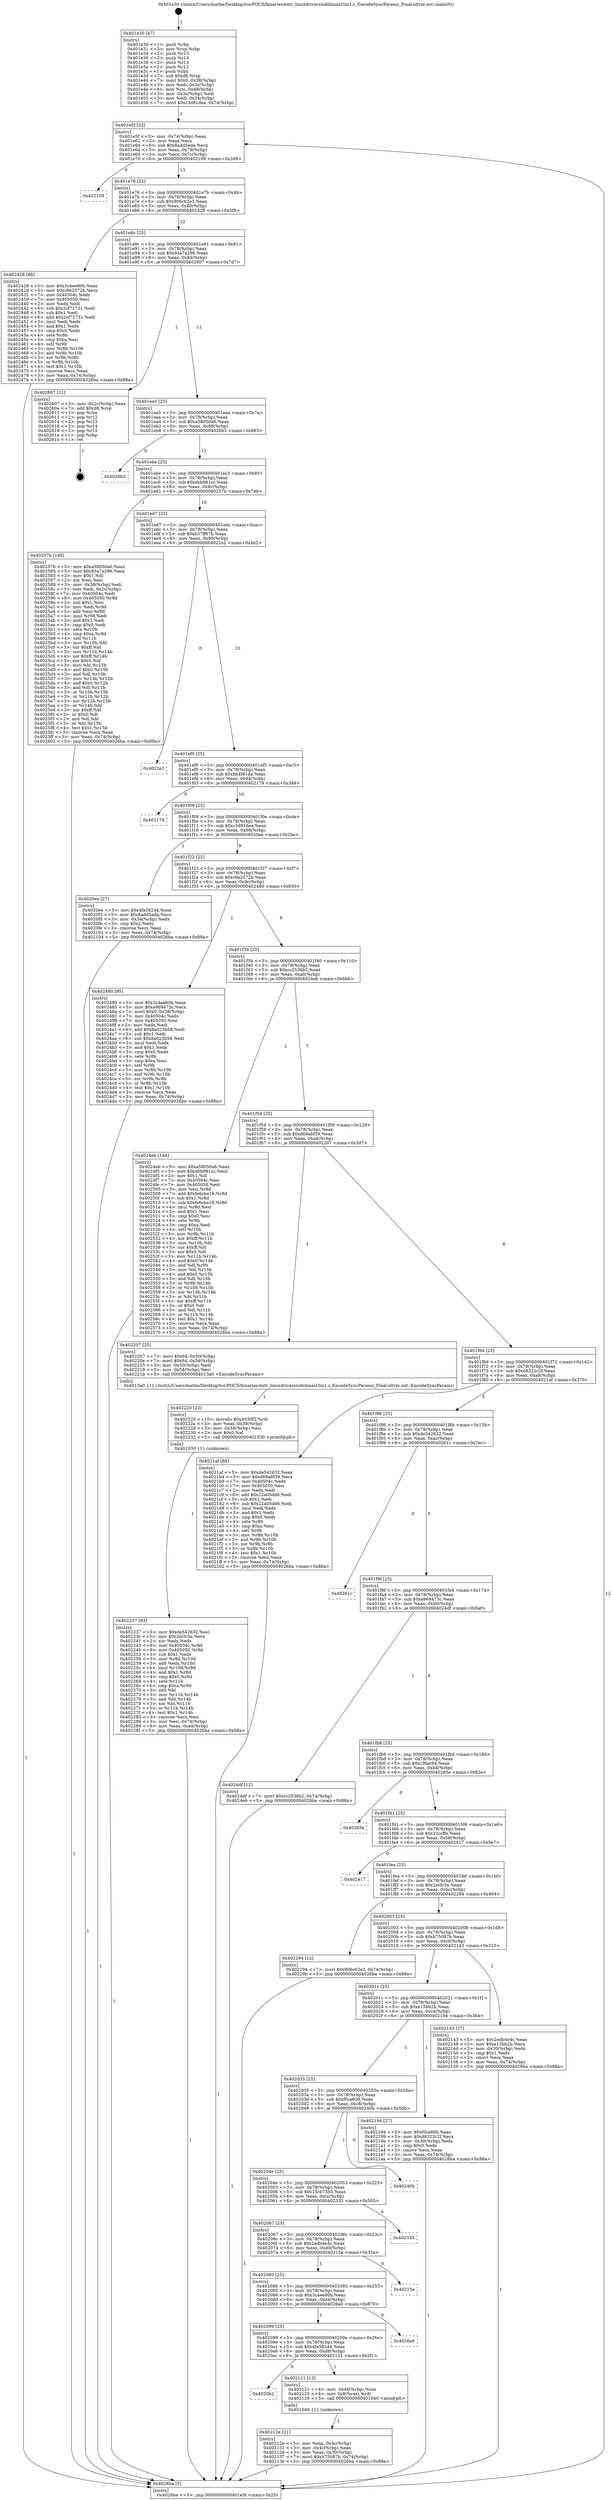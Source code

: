 digraph "0x401e30" {
  label = "0x401e30 (/mnt/c/Users/mathe/Desktop/tcc/POCII/binaries/extr_linuxdriversisdnhisaxl3ni1.c_EncodeSyncParams_Final-ollvm.out::main(0))"
  labelloc = "t"
  node[shape=record]

  Entry [label="",width=0.3,height=0.3,shape=circle,fillcolor=black,style=filled]
  "0x401e5f" [label="{
     0x401e5f [23]\l
     | [instrs]\l
     &nbsp;&nbsp;0x401e5f \<+3\>: mov -0x74(%rbp),%eax\l
     &nbsp;&nbsp;0x401e62 \<+2\>: mov %eax,%ecx\l
     &nbsp;&nbsp;0x401e64 \<+6\>: sub $0x8add5ada,%ecx\l
     &nbsp;&nbsp;0x401e6a \<+3\>: mov %eax,-0x78(%rbp)\l
     &nbsp;&nbsp;0x401e6d \<+3\>: mov %ecx,-0x7c(%rbp)\l
     &nbsp;&nbsp;0x401e70 \<+6\>: je 0000000000402109 \<main+0x2d9\>\l
  }"]
  "0x402109" [label="{
     0x402109\l
  }", style=dashed]
  "0x401e76" [label="{
     0x401e76 [22]\l
     | [instrs]\l
     &nbsp;&nbsp;0x401e76 \<+5\>: jmp 0000000000401e7b \<main+0x4b\>\l
     &nbsp;&nbsp;0x401e7b \<+3\>: mov -0x78(%rbp),%eax\l
     &nbsp;&nbsp;0x401e7e \<+5\>: sub $0x906c62e3,%eax\l
     &nbsp;&nbsp;0x401e83 \<+3\>: mov %eax,-0x80(%rbp)\l
     &nbsp;&nbsp;0x401e86 \<+6\>: je 0000000000402428 \<main+0x5f8\>\l
  }"]
  Exit [label="",width=0.3,height=0.3,shape=circle,fillcolor=black,style=filled,peripheries=2]
  "0x402428" [label="{
     0x402428 [88]\l
     | [instrs]\l
     &nbsp;&nbsp;0x402428 \<+5\>: mov $0x3c4ee80b,%eax\l
     &nbsp;&nbsp;0x40242d \<+5\>: mov $0xc9e2572b,%ecx\l
     &nbsp;&nbsp;0x402432 \<+7\>: mov 0x40504c,%edx\l
     &nbsp;&nbsp;0x402439 \<+7\>: mov 0x405050,%esi\l
     &nbsp;&nbsp;0x402440 \<+2\>: mov %edx,%edi\l
     &nbsp;&nbsp;0x402442 \<+6\>: sub $0x2cf72731,%edi\l
     &nbsp;&nbsp;0x402448 \<+3\>: sub $0x1,%edi\l
     &nbsp;&nbsp;0x40244b \<+6\>: add $0x2cf72731,%edi\l
     &nbsp;&nbsp;0x402451 \<+3\>: imul %edi,%edx\l
     &nbsp;&nbsp;0x402454 \<+3\>: and $0x1,%edx\l
     &nbsp;&nbsp;0x402457 \<+3\>: cmp $0x0,%edx\l
     &nbsp;&nbsp;0x40245a \<+4\>: sete %r8b\l
     &nbsp;&nbsp;0x40245e \<+3\>: cmp $0xa,%esi\l
     &nbsp;&nbsp;0x402461 \<+4\>: setl %r9b\l
     &nbsp;&nbsp;0x402465 \<+3\>: mov %r8b,%r10b\l
     &nbsp;&nbsp;0x402468 \<+3\>: and %r9b,%r10b\l
     &nbsp;&nbsp;0x40246b \<+3\>: xor %r9b,%r8b\l
     &nbsp;&nbsp;0x40246e \<+3\>: or %r8b,%r10b\l
     &nbsp;&nbsp;0x402471 \<+4\>: test $0x1,%r10b\l
     &nbsp;&nbsp;0x402475 \<+3\>: cmovne %ecx,%eax\l
     &nbsp;&nbsp;0x402478 \<+3\>: mov %eax,-0x74(%rbp)\l
     &nbsp;&nbsp;0x40247b \<+5\>: jmp 00000000004026ba \<main+0x88a\>\l
  }"]
  "0x401e8c" [label="{
     0x401e8c [25]\l
     | [instrs]\l
     &nbsp;&nbsp;0x401e8c \<+5\>: jmp 0000000000401e91 \<main+0x61\>\l
     &nbsp;&nbsp;0x401e91 \<+3\>: mov -0x78(%rbp),%eax\l
     &nbsp;&nbsp;0x401e94 \<+5\>: sub $0x93a7a296,%eax\l
     &nbsp;&nbsp;0x401e99 \<+6\>: mov %eax,-0x84(%rbp)\l
     &nbsp;&nbsp;0x401e9f \<+6\>: je 0000000000402607 \<main+0x7d7\>\l
  }"]
  "0x402237" [label="{
     0x402237 [93]\l
     | [instrs]\l
     &nbsp;&nbsp;0x402237 \<+5\>: mov $0xde542632,%esi\l
     &nbsp;&nbsp;0x40223c \<+5\>: mov $0x2ecfc5e,%ecx\l
     &nbsp;&nbsp;0x402241 \<+2\>: xor %edx,%edx\l
     &nbsp;&nbsp;0x402243 \<+8\>: mov 0x40504c,%r8d\l
     &nbsp;&nbsp;0x40224b \<+8\>: mov 0x405050,%r9d\l
     &nbsp;&nbsp;0x402253 \<+3\>: sub $0x1,%edx\l
     &nbsp;&nbsp;0x402256 \<+3\>: mov %r8d,%r10d\l
     &nbsp;&nbsp;0x402259 \<+3\>: add %edx,%r10d\l
     &nbsp;&nbsp;0x40225c \<+4\>: imul %r10d,%r8d\l
     &nbsp;&nbsp;0x402260 \<+4\>: and $0x1,%r8d\l
     &nbsp;&nbsp;0x402264 \<+4\>: cmp $0x0,%r8d\l
     &nbsp;&nbsp;0x402268 \<+4\>: sete %r11b\l
     &nbsp;&nbsp;0x40226c \<+4\>: cmp $0xa,%r9d\l
     &nbsp;&nbsp;0x402270 \<+3\>: setl %bl\l
     &nbsp;&nbsp;0x402273 \<+3\>: mov %r11b,%r14b\l
     &nbsp;&nbsp;0x402276 \<+3\>: and %bl,%r14b\l
     &nbsp;&nbsp;0x402279 \<+3\>: xor %bl,%r11b\l
     &nbsp;&nbsp;0x40227c \<+3\>: or %r11b,%r14b\l
     &nbsp;&nbsp;0x40227f \<+4\>: test $0x1,%r14b\l
     &nbsp;&nbsp;0x402283 \<+3\>: cmovne %ecx,%esi\l
     &nbsp;&nbsp;0x402286 \<+3\>: mov %esi,-0x74(%rbp)\l
     &nbsp;&nbsp;0x402289 \<+6\>: mov %eax,-0xe4(%rbp)\l
     &nbsp;&nbsp;0x40228f \<+5\>: jmp 00000000004026ba \<main+0x88a\>\l
  }"]
  "0x402607" [label="{
     0x402607 [21]\l
     | [instrs]\l
     &nbsp;&nbsp;0x402607 \<+3\>: mov -0x2c(%rbp),%eax\l
     &nbsp;&nbsp;0x40260a \<+7\>: add $0xd8,%rsp\l
     &nbsp;&nbsp;0x402611 \<+1\>: pop %rbx\l
     &nbsp;&nbsp;0x402612 \<+2\>: pop %r12\l
     &nbsp;&nbsp;0x402614 \<+2\>: pop %r13\l
     &nbsp;&nbsp;0x402616 \<+2\>: pop %r14\l
     &nbsp;&nbsp;0x402618 \<+2\>: pop %r15\l
     &nbsp;&nbsp;0x40261a \<+1\>: pop %rbp\l
     &nbsp;&nbsp;0x40261b \<+1\>: ret\l
  }"]
  "0x401ea5" [label="{
     0x401ea5 [25]\l
     | [instrs]\l
     &nbsp;&nbsp;0x401ea5 \<+5\>: jmp 0000000000401eaa \<main+0x7a\>\l
     &nbsp;&nbsp;0x401eaa \<+3\>: mov -0x78(%rbp),%eax\l
     &nbsp;&nbsp;0x401ead \<+5\>: sub $0xa58050a6,%eax\l
     &nbsp;&nbsp;0x401eb2 \<+6\>: mov %eax,-0x88(%rbp)\l
     &nbsp;&nbsp;0x401eb8 \<+6\>: je 00000000004026b3 \<main+0x883\>\l
  }"]
  "0x402220" [label="{
     0x402220 [23]\l
     | [instrs]\l
     &nbsp;&nbsp;0x402220 \<+10\>: movabs $0x4030f2,%rdi\l
     &nbsp;&nbsp;0x40222a \<+3\>: mov %eax,-0x58(%rbp)\l
     &nbsp;&nbsp;0x40222d \<+3\>: mov -0x58(%rbp),%esi\l
     &nbsp;&nbsp;0x402230 \<+2\>: mov $0x0,%al\l
     &nbsp;&nbsp;0x402232 \<+5\>: call 0000000000401030 \<printf@plt\>\l
     | [calls]\l
     &nbsp;&nbsp;0x401030 \{1\} (unknown)\l
  }"]
  "0x4026b3" [label="{
     0x4026b3\l
  }", style=dashed]
  "0x401ebe" [label="{
     0x401ebe [25]\l
     | [instrs]\l
     &nbsp;&nbsp;0x401ebe \<+5\>: jmp 0000000000401ec3 \<main+0x93\>\l
     &nbsp;&nbsp;0x401ec3 \<+3\>: mov -0x78(%rbp),%eax\l
     &nbsp;&nbsp;0x401ec6 \<+5\>: sub $0xabb981cc,%eax\l
     &nbsp;&nbsp;0x401ecb \<+6\>: mov %eax,-0x8c(%rbp)\l
     &nbsp;&nbsp;0x401ed1 \<+6\>: je 000000000040257b \<main+0x74b\>\l
  }"]
  "0x40212e" [label="{
     0x40212e [21]\l
     | [instrs]\l
     &nbsp;&nbsp;0x40212e \<+3\>: mov %eax,-0x4c(%rbp)\l
     &nbsp;&nbsp;0x402131 \<+3\>: mov -0x4c(%rbp),%eax\l
     &nbsp;&nbsp;0x402134 \<+3\>: mov %eax,-0x30(%rbp)\l
     &nbsp;&nbsp;0x402137 \<+7\>: movl $0xb75087b,-0x74(%rbp)\l
     &nbsp;&nbsp;0x40213e \<+5\>: jmp 00000000004026ba \<main+0x88a\>\l
  }"]
  "0x40257b" [label="{
     0x40257b [140]\l
     | [instrs]\l
     &nbsp;&nbsp;0x40257b \<+5\>: mov $0xa58050a6,%eax\l
     &nbsp;&nbsp;0x402580 \<+5\>: mov $0x93a7a296,%ecx\l
     &nbsp;&nbsp;0x402585 \<+2\>: mov $0x1,%dl\l
     &nbsp;&nbsp;0x402587 \<+2\>: xor %esi,%esi\l
     &nbsp;&nbsp;0x402589 \<+3\>: mov -0x38(%rbp),%edi\l
     &nbsp;&nbsp;0x40258c \<+3\>: mov %edi,-0x2c(%rbp)\l
     &nbsp;&nbsp;0x40258f \<+7\>: mov 0x40504c,%edi\l
     &nbsp;&nbsp;0x402596 \<+8\>: mov 0x405050,%r8d\l
     &nbsp;&nbsp;0x40259e \<+3\>: sub $0x1,%esi\l
     &nbsp;&nbsp;0x4025a1 \<+3\>: mov %edi,%r9d\l
     &nbsp;&nbsp;0x4025a4 \<+3\>: add %esi,%r9d\l
     &nbsp;&nbsp;0x4025a7 \<+4\>: imul %r9d,%edi\l
     &nbsp;&nbsp;0x4025ab \<+3\>: and $0x1,%edi\l
     &nbsp;&nbsp;0x4025ae \<+3\>: cmp $0x0,%edi\l
     &nbsp;&nbsp;0x4025b1 \<+4\>: sete %r10b\l
     &nbsp;&nbsp;0x4025b5 \<+4\>: cmp $0xa,%r8d\l
     &nbsp;&nbsp;0x4025b9 \<+4\>: setl %r11b\l
     &nbsp;&nbsp;0x4025bd \<+3\>: mov %r10b,%bl\l
     &nbsp;&nbsp;0x4025c0 \<+3\>: xor $0xff,%bl\l
     &nbsp;&nbsp;0x4025c3 \<+3\>: mov %r11b,%r14b\l
     &nbsp;&nbsp;0x4025c6 \<+4\>: xor $0xff,%r14b\l
     &nbsp;&nbsp;0x4025ca \<+3\>: xor $0x0,%dl\l
     &nbsp;&nbsp;0x4025cd \<+3\>: mov %bl,%r15b\l
     &nbsp;&nbsp;0x4025d0 \<+4\>: and $0x0,%r15b\l
     &nbsp;&nbsp;0x4025d4 \<+3\>: and %dl,%r10b\l
     &nbsp;&nbsp;0x4025d7 \<+3\>: mov %r14b,%r12b\l
     &nbsp;&nbsp;0x4025da \<+4\>: and $0x0,%r12b\l
     &nbsp;&nbsp;0x4025de \<+3\>: and %dl,%r11b\l
     &nbsp;&nbsp;0x4025e1 \<+3\>: or %r10b,%r15b\l
     &nbsp;&nbsp;0x4025e4 \<+3\>: or %r11b,%r12b\l
     &nbsp;&nbsp;0x4025e7 \<+3\>: xor %r12b,%r15b\l
     &nbsp;&nbsp;0x4025ea \<+3\>: or %r14b,%bl\l
     &nbsp;&nbsp;0x4025ed \<+3\>: xor $0xff,%bl\l
     &nbsp;&nbsp;0x4025f0 \<+3\>: or $0x0,%dl\l
     &nbsp;&nbsp;0x4025f3 \<+2\>: and %dl,%bl\l
     &nbsp;&nbsp;0x4025f5 \<+3\>: or %bl,%r15b\l
     &nbsp;&nbsp;0x4025f8 \<+4\>: test $0x1,%r15b\l
     &nbsp;&nbsp;0x4025fc \<+3\>: cmovne %ecx,%eax\l
     &nbsp;&nbsp;0x4025ff \<+3\>: mov %eax,-0x74(%rbp)\l
     &nbsp;&nbsp;0x402602 \<+5\>: jmp 00000000004026ba \<main+0x88a\>\l
  }"]
  "0x401ed7" [label="{
     0x401ed7 [25]\l
     | [instrs]\l
     &nbsp;&nbsp;0x401ed7 \<+5\>: jmp 0000000000401edc \<main+0xac\>\l
     &nbsp;&nbsp;0x401edc \<+3\>: mov -0x78(%rbp),%eax\l
     &nbsp;&nbsp;0x401edf \<+5\>: sub $0xb37ff67b,%eax\l
     &nbsp;&nbsp;0x401ee4 \<+6\>: mov %eax,-0x90(%rbp)\l
     &nbsp;&nbsp;0x401eea \<+6\>: je 00000000004022e2 \<main+0x4b2\>\l
  }"]
  "0x4020b2" [label="{
     0x4020b2\l
  }", style=dashed]
  "0x4022e2" [label="{
     0x4022e2\l
  }", style=dashed]
  "0x401ef0" [label="{
     0x401ef0 [25]\l
     | [instrs]\l
     &nbsp;&nbsp;0x401ef0 \<+5\>: jmp 0000000000401ef5 \<main+0xc5\>\l
     &nbsp;&nbsp;0x401ef5 \<+3\>: mov -0x78(%rbp),%eax\l
     &nbsp;&nbsp;0x401ef8 \<+5\>: sub $0xbb4f81da,%eax\l
     &nbsp;&nbsp;0x401efd \<+6\>: mov %eax,-0x94(%rbp)\l
     &nbsp;&nbsp;0x401f03 \<+6\>: je 0000000000402179 \<main+0x349\>\l
  }"]
  "0x402121" [label="{
     0x402121 [13]\l
     | [instrs]\l
     &nbsp;&nbsp;0x402121 \<+4\>: mov -0x48(%rbp),%rax\l
     &nbsp;&nbsp;0x402125 \<+4\>: mov 0x8(%rax),%rdi\l
     &nbsp;&nbsp;0x402129 \<+5\>: call 0000000000401040 \<atoi@plt\>\l
     | [calls]\l
     &nbsp;&nbsp;0x401040 \{1\} (unknown)\l
  }"]
  "0x402179" [label="{
     0x402179\l
  }", style=dashed]
  "0x401f09" [label="{
     0x401f09 [25]\l
     | [instrs]\l
     &nbsp;&nbsp;0x401f09 \<+5\>: jmp 0000000000401f0e \<main+0xde\>\l
     &nbsp;&nbsp;0x401f0e \<+3\>: mov -0x78(%rbp),%eax\l
     &nbsp;&nbsp;0x401f11 \<+5\>: sub $0xc3d91dea,%eax\l
     &nbsp;&nbsp;0x401f16 \<+6\>: mov %eax,-0x98(%rbp)\l
     &nbsp;&nbsp;0x401f1c \<+6\>: je 00000000004020ee \<main+0x2be\>\l
  }"]
  "0x402099" [label="{
     0x402099 [25]\l
     | [instrs]\l
     &nbsp;&nbsp;0x402099 \<+5\>: jmp 000000000040209e \<main+0x26e\>\l
     &nbsp;&nbsp;0x40209e \<+3\>: mov -0x78(%rbp),%eax\l
     &nbsp;&nbsp;0x4020a1 \<+5\>: sub $0x4fa58244,%eax\l
     &nbsp;&nbsp;0x4020a6 \<+6\>: mov %eax,-0xd8(%rbp)\l
     &nbsp;&nbsp;0x4020ac \<+6\>: je 0000000000402121 \<main+0x2f1\>\l
  }"]
  "0x4020ee" [label="{
     0x4020ee [27]\l
     | [instrs]\l
     &nbsp;&nbsp;0x4020ee \<+5\>: mov $0x4fa58244,%eax\l
     &nbsp;&nbsp;0x4020f3 \<+5\>: mov $0x8add5ada,%ecx\l
     &nbsp;&nbsp;0x4020f8 \<+3\>: mov -0x34(%rbp),%edx\l
     &nbsp;&nbsp;0x4020fb \<+3\>: cmp $0x2,%edx\l
     &nbsp;&nbsp;0x4020fe \<+3\>: cmovne %ecx,%eax\l
     &nbsp;&nbsp;0x402101 \<+3\>: mov %eax,-0x74(%rbp)\l
     &nbsp;&nbsp;0x402104 \<+5\>: jmp 00000000004026ba \<main+0x88a\>\l
  }"]
  "0x401f22" [label="{
     0x401f22 [25]\l
     | [instrs]\l
     &nbsp;&nbsp;0x401f22 \<+5\>: jmp 0000000000401f27 \<main+0xf7\>\l
     &nbsp;&nbsp;0x401f27 \<+3\>: mov -0x78(%rbp),%eax\l
     &nbsp;&nbsp;0x401f2a \<+5\>: sub $0xc9e2572b,%eax\l
     &nbsp;&nbsp;0x401f2f \<+6\>: mov %eax,-0x9c(%rbp)\l
     &nbsp;&nbsp;0x401f35 \<+6\>: je 0000000000402480 \<main+0x650\>\l
  }"]
  "0x4026ba" [label="{
     0x4026ba [5]\l
     | [instrs]\l
     &nbsp;&nbsp;0x4026ba \<+5\>: jmp 0000000000401e5f \<main+0x2f\>\l
  }"]
  "0x401e30" [label="{
     0x401e30 [47]\l
     | [instrs]\l
     &nbsp;&nbsp;0x401e30 \<+1\>: push %rbp\l
     &nbsp;&nbsp;0x401e31 \<+3\>: mov %rsp,%rbp\l
     &nbsp;&nbsp;0x401e34 \<+2\>: push %r15\l
     &nbsp;&nbsp;0x401e36 \<+2\>: push %r14\l
     &nbsp;&nbsp;0x401e38 \<+2\>: push %r13\l
     &nbsp;&nbsp;0x401e3a \<+2\>: push %r12\l
     &nbsp;&nbsp;0x401e3c \<+1\>: push %rbx\l
     &nbsp;&nbsp;0x401e3d \<+7\>: sub $0xd8,%rsp\l
     &nbsp;&nbsp;0x401e44 \<+7\>: movl $0x0,-0x38(%rbp)\l
     &nbsp;&nbsp;0x401e4b \<+3\>: mov %edi,-0x3c(%rbp)\l
     &nbsp;&nbsp;0x401e4e \<+4\>: mov %rsi,-0x48(%rbp)\l
     &nbsp;&nbsp;0x401e52 \<+3\>: mov -0x3c(%rbp),%edi\l
     &nbsp;&nbsp;0x401e55 \<+3\>: mov %edi,-0x34(%rbp)\l
     &nbsp;&nbsp;0x401e58 \<+7\>: movl $0xc3d91dea,-0x74(%rbp)\l
  }"]
  "0x4026a0" [label="{
     0x4026a0\l
  }", style=dashed]
  "0x402480" [label="{
     0x402480 [95]\l
     | [instrs]\l
     &nbsp;&nbsp;0x402480 \<+5\>: mov $0x3c4ee80b,%eax\l
     &nbsp;&nbsp;0x402485 \<+5\>: mov $0xe969473c,%ecx\l
     &nbsp;&nbsp;0x40248a \<+7\>: movl $0x0,-0x38(%rbp)\l
     &nbsp;&nbsp;0x402491 \<+7\>: mov 0x40504c,%edx\l
     &nbsp;&nbsp;0x402498 \<+7\>: mov 0x405050,%esi\l
     &nbsp;&nbsp;0x40249f \<+2\>: mov %edx,%edi\l
     &nbsp;&nbsp;0x4024a1 \<+6\>: add $0x8a023b58,%edi\l
     &nbsp;&nbsp;0x4024a7 \<+3\>: sub $0x1,%edi\l
     &nbsp;&nbsp;0x4024aa \<+6\>: sub $0x8a023b58,%edi\l
     &nbsp;&nbsp;0x4024b0 \<+3\>: imul %edi,%edx\l
     &nbsp;&nbsp;0x4024b3 \<+3\>: and $0x1,%edx\l
     &nbsp;&nbsp;0x4024b6 \<+3\>: cmp $0x0,%edx\l
     &nbsp;&nbsp;0x4024b9 \<+4\>: sete %r8b\l
     &nbsp;&nbsp;0x4024bd \<+3\>: cmp $0xa,%esi\l
     &nbsp;&nbsp;0x4024c0 \<+4\>: setl %r9b\l
     &nbsp;&nbsp;0x4024c4 \<+3\>: mov %r8b,%r10b\l
     &nbsp;&nbsp;0x4024c7 \<+3\>: and %r9b,%r10b\l
     &nbsp;&nbsp;0x4024ca \<+3\>: xor %r9b,%r8b\l
     &nbsp;&nbsp;0x4024cd \<+3\>: or %r8b,%r10b\l
     &nbsp;&nbsp;0x4024d0 \<+4\>: test $0x1,%r10b\l
     &nbsp;&nbsp;0x4024d4 \<+3\>: cmovne %ecx,%eax\l
     &nbsp;&nbsp;0x4024d7 \<+3\>: mov %eax,-0x74(%rbp)\l
     &nbsp;&nbsp;0x4024da \<+5\>: jmp 00000000004026ba \<main+0x88a\>\l
  }"]
  "0x401f3b" [label="{
     0x401f3b [25]\l
     | [instrs]\l
     &nbsp;&nbsp;0x401f3b \<+5\>: jmp 0000000000401f40 \<main+0x110\>\l
     &nbsp;&nbsp;0x401f40 \<+3\>: mov -0x78(%rbp),%eax\l
     &nbsp;&nbsp;0x401f43 \<+5\>: sub $0xcc2536b2,%eax\l
     &nbsp;&nbsp;0x401f48 \<+6\>: mov %eax,-0xa0(%rbp)\l
     &nbsp;&nbsp;0x401f4e \<+6\>: je 00000000004024eb \<main+0x6bb\>\l
  }"]
  "0x402080" [label="{
     0x402080 [25]\l
     | [instrs]\l
     &nbsp;&nbsp;0x402080 \<+5\>: jmp 0000000000402085 \<main+0x255\>\l
     &nbsp;&nbsp;0x402085 \<+3\>: mov -0x78(%rbp),%eax\l
     &nbsp;&nbsp;0x402088 \<+5\>: sub $0x3c4ee80b,%eax\l
     &nbsp;&nbsp;0x40208d \<+6\>: mov %eax,-0xd4(%rbp)\l
     &nbsp;&nbsp;0x402093 \<+6\>: je 00000000004026a0 \<main+0x870\>\l
  }"]
  "0x4024eb" [label="{
     0x4024eb [144]\l
     | [instrs]\l
     &nbsp;&nbsp;0x4024eb \<+5\>: mov $0xa58050a6,%eax\l
     &nbsp;&nbsp;0x4024f0 \<+5\>: mov $0xabb981cc,%ecx\l
     &nbsp;&nbsp;0x4024f5 \<+2\>: mov $0x1,%dl\l
     &nbsp;&nbsp;0x4024f7 \<+7\>: mov 0x40504c,%esi\l
     &nbsp;&nbsp;0x4024fe \<+7\>: mov 0x405050,%edi\l
     &nbsp;&nbsp;0x402505 \<+3\>: mov %esi,%r8d\l
     &nbsp;&nbsp;0x402508 \<+7\>: add $0xfe6cba16,%r8d\l
     &nbsp;&nbsp;0x40250f \<+4\>: sub $0x1,%r8d\l
     &nbsp;&nbsp;0x402513 \<+7\>: sub $0xfe6cba16,%r8d\l
     &nbsp;&nbsp;0x40251a \<+4\>: imul %r8d,%esi\l
     &nbsp;&nbsp;0x40251e \<+3\>: and $0x1,%esi\l
     &nbsp;&nbsp;0x402521 \<+3\>: cmp $0x0,%esi\l
     &nbsp;&nbsp;0x402524 \<+4\>: sete %r9b\l
     &nbsp;&nbsp;0x402528 \<+3\>: cmp $0xa,%edi\l
     &nbsp;&nbsp;0x40252b \<+4\>: setl %r10b\l
     &nbsp;&nbsp;0x40252f \<+3\>: mov %r9b,%r11b\l
     &nbsp;&nbsp;0x402532 \<+4\>: xor $0xff,%r11b\l
     &nbsp;&nbsp;0x402536 \<+3\>: mov %r10b,%bl\l
     &nbsp;&nbsp;0x402539 \<+3\>: xor $0xff,%bl\l
     &nbsp;&nbsp;0x40253c \<+3\>: xor $0x0,%dl\l
     &nbsp;&nbsp;0x40253f \<+3\>: mov %r11b,%r14b\l
     &nbsp;&nbsp;0x402542 \<+4\>: and $0x0,%r14b\l
     &nbsp;&nbsp;0x402546 \<+3\>: and %dl,%r9b\l
     &nbsp;&nbsp;0x402549 \<+3\>: mov %bl,%r15b\l
     &nbsp;&nbsp;0x40254c \<+4\>: and $0x0,%r15b\l
     &nbsp;&nbsp;0x402550 \<+3\>: and %dl,%r10b\l
     &nbsp;&nbsp;0x402553 \<+3\>: or %r9b,%r14b\l
     &nbsp;&nbsp;0x402556 \<+3\>: or %r10b,%r15b\l
     &nbsp;&nbsp;0x402559 \<+3\>: xor %r15b,%r14b\l
     &nbsp;&nbsp;0x40255c \<+3\>: or %bl,%r11b\l
     &nbsp;&nbsp;0x40255f \<+4\>: xor $0xff,%r11b\l
     &nbsp;&nbsp;0x402563 \<+3\>: or $0x0,%dl\l
     &nbsp;&nbsp;0x402566 \<+3\>: and %dl,%r11b\l
     &nbsp;&nbsp;0x402569 \<+3\>: or %r11b,%r14b\l
     &nbsp;&nbsp;0x40256c \<+4\>: test $0x1,%r14b\l
     &nbsp;&nbsp;0x402570 \<+3\>: cmovne %ecx,%eax\l
     &nbsp;&nbsp;0x402573 \<+3\>: mov %eax,-0x74(%rbp)\l
     &nbsp;&nbsp;0x402576 \<+5\>: jmp 00000000004026ba \<main+0x88a\>\l
  }"]
  "0x401f54" [label="{
     0x401f54 [25]\l
     | [instrs]\l
     &nbsp;&nbsp;0x401f54 \<+5\>: jmp 0000000000401f59 \<main+0x129\>\l
     &nbsp;&nbsp;0x401f59 \<+3\>: mov -0x78(%rbp),%eax\l
     &nbsp;&nbsp;0x401f5c \<+5\>: sub $0xd68abf39,%eax\l
     &nbsp;&nbsp;0x401f61 \<+6\>: mov %eax,-0xa4(%rbp)\l
     &nbsp;&nbsp;0x401f67 \<+6\>: je 0000000000402207 \<main+0x3d7\>\l
  }"]
  "0x40215e" [label="{
     0x40215e\l
  }", style=dashed]
  "0x402207" [label="{
     0x402207 [25]\l
     | [instrs]\l
     &nbsp;&nbsp;0x402207 \<+7\>: movl $0x64,-0x50(%rbp)\l
     &nbsp;&nbsp;0x40220e \<+7\>: movl $0x64,-0x54(%rbp)\l
     &nbsp;&nbsp;0x402215 \<+3\>: mov -0x50(%rbp),%edi\l
     &nbsp;&nbsp;0x402218 \<+3\>: mov -0x54(%rbp),%esi\l
     &nbsp;&nbsp;0x40221b \<+5\>: call 00000000004013a0 \<EncodeSyncParams\>\l
     | [calls]\l
     &nbsp;&nbsp;0x4013a0 \{1\} (/mnt/c/Users/mathe/Desktop/tcc/POCII/binaries/extr_linuxdriversisdnhisaxl3ni1.c_EncodeSyncParams_Final-ollvm.out::EncodeSyncParams)\l
  }"]
  "0x401f6d" [label="{
     0x401f6d [25]\l
     | [instrs]\l
     &nbsp;&nbsp;0x401f6d \<+5\>: jmp 0000000000401f72 \<main+0x142\>\l
     &nbsp;&nbsp;0x401f72 \<+3\>: mov -0x78(%rbp),%eax\l
     &nbsp;&nbsp;0x401f75 \<+5\>: sub $0xd8322c2f,%eax\l
     &nbsp;&nbsp;0x401f7a \<+6\>: mov %eax,-0xa8(%rbp)\l
     &nbsp;&nbsp;0x401f80 \<+6\>: je 00000000004021af \<main+0x37f\>\l
  }"]
  "0x402067" [label="{
     0x402067 [25]\l
     | [instrs]\l
     &nbsp;&nbsp;0x402067 \<+5\>: jmp 000000000040206c \<main+0x23c\>\l
     &nbsp;&nbsp;0x40206c \<+3\>: mov -0x78(%rbp),%eax\l
     &nbsp;&nbsp;0x40206f \<+5\>: sub $0x2edb4e4c,%eax\l
     &nbsp;&nbsp;0x402074 \<+6\>: mov %eax,-0xd0(%rbp)\l
     &nbsp;&nbsp;0x40207a \<+6\>: je 000000000040215e \<main+0x32e\>\l
  }"]
  "0x4021af" [label="{
     0x4021af [88]\l
     | [instrs]\l
     &nbsp;&nbsp;0x4021af \<+5\>: mov $0xde542632,%eax\l
     &nbsp;&nbsp;0x4021b4 \<+5\>: mov $0xd68abf39,%ecx\l
     &nbsp;&nbsp;0x4021b9 \<+7\>: mov 0x40504c,%edx\l
     &nbsp;&nbsp;0x4021c0 \<+7\>: mov 0x405050,%esi\l
     &nbsp;&nbsp;0x4021c7 \<+2\>: mov %edx,%edi\l
     &nbsp;&nbsp;0x4021c9 \<+6\>: add $0x22a05dd6,%edi\l
     &nbsp;&nbsp;0x4021cf \<+3\>: sub $0x1,%edi\l
     &nbsp;&nbsp;0x4021d2 \<+6\>: sub $0x22a05dd6,%edi\l
     &nbsp;&nbsp;0x4021d8 \<+3\>: imul %edi,%edx\l
     &nbsp;&nbsp;0x4021db \<+3\>: and $0x1,%edx\l
     &nbsp;&nbsp;0x4021de \<+3\>: cmp $0x0,%edx\l
     &nbsp;&nbsp;0x4021e1 \<+4\>: sete %r8b\l
     &nbsp;&nbsp;0x4021e5 \<+3\>: cmp $0xa,%esi\l
     &nbsp;&nbsp;0x4021e8 \<+4\>: setl %r9b\l
     &nbsp;&nbsp;0x4021ec \<+3\>: mov %r8b,%r10b\l
     &nbsp;&nbsp;0x4021ef \<+3\>: and %r9b,%r10b\l
     &nbsp;&nbsp;0x4021f2 \<+3\>: xor %r9b,%r8b\l
     &nbsp;&nbsp;0x4021f5 \<+3\>: or %r8b,%r10b\l
     &nbsp;&nbsp;0x4021f8 \<+4\>: test $0x1,%r10b\l
     &nbsp;&nbsp;0x4021fc \<+3\>: cmovne %ecx,%eax\l
     &nbsp;&nbsp;0x4021ff \<+3\>: mov %eax,-0x74(%rbp)\l
     &nbsp;&nbsp;0x402202 \<+5\>: jmp 00000000004026ba \<main+0x88a\>\l
  }"]
  "0x401f86" [label="{
     0x401f86 [25]\l
     | [instrs]\l
     &nbsp;&nbsp;0x401f86 \<+5\>: jmp 0000000000401f8b \<main+0x15b\>\l
     &nbsp;&nbsp;0x401f8b \<+3\>: mov -0x78(%rbp),%eax\l
     &nbsp;&nbsp;0x401f8e \<+5\>: sub $0xde542632,%eax\l
     &nbsp;&nbsp;0x401f93 \<+6\>: mov %eax,-0xac(%rbp)\l
     &nbsp;&nbsp;0x401f99 \<+6\>: je 000000000040261c \<main+0x7ec\>\l
  }"]
  "0x402335" [label="{
     0x402335\l
  }", style=dashed]
  "0x40261c" [label="{
     0x40261c\l
  }", style=dashed]
  "0x401f9f" [label="{
     0x401f9f [25]\l
     | [instrs]\l
     &nbsp;&nbsp;0x401f9f \<+5\>: jmp 0000000000401fa4 \<main+0x174\>\l
     &nbsp;&nbsp;0x401fa4 \<+3\>: mov -0x78(%rbp),%eax\l
     &nbsp;&nbsp;0x401fa7 \<+5\>: sub $0xe969473c,%eax\l
     &nbsp;&nbsp;0x401fac \<+6\>: mov %eax,-0xb0(%rbp)\l
     &nbsp;&nbsp;0x401fb2 \<+6\>: je 00000000004024df \<main+0x6af\>\l
  }"]
  "0x40204e" [label="{
     0x40204e [25]\l
     | [instrs]\l
     &nbsp;&nbsp;0x40204e \<+5\>: jmp 0000000000402053 \<main+0x223\>\l
     &nbsp;&nbsp;0x402053 \<+3\>: mov -0x78(%rbp),%eax\l
     &nbsp;&nbsp;0x402056 \<+5\>: sub $0x15cb75b5,%eax\l
     &nbsp;&nbsp;0x40205b \<+6\>: mov %eax,-0xcc(%rbp)\l
     &nbsp;&nbsp;0x402061 \<+6\>: je 0000000000402335 \<main+0x505\>\l
  }"]
  "0x4024df" [label="{
     0x4024df [12]\l
     | [instrs]\l
     &nbsp;&nbsp;0x4024df \<+7\>: movl $0xcc2536b2,-0x74(%rbp)\l
     &nbsp;&nbsp;0x4024e6 \<+5\>: jmp 00000000004026ba \<main+0x88a\>\l
  }"]
  "0x401fb8" [label="{
     0x401fb8 [25]\l
     | [instrs]\l
     &nbsp;&nbsp;0x401fb8 \<+5\>: jmp 0000000000401fbd \<main+0x18d\>\l
     &nbsp;&nbsp;0x401fbd \<+3\>: mov -0x78(%rbp),%eax\l
     &nbsp;&nbsp;0x401fc0 \<+5\>: sub $0x1f6ac84,%eax\l
     &nbsp;&nbsp;0x401fc5 \<+6\>: mov %eax,-0xb4(%rbp)\l
     &nbsp;&nbsp;0x401fcb \<+6\>: je 000000000040265e \<main+0x82e\>\l
  }"]
  "0x40240b" [label="{
     0x40240b\l
  }", style=dashed]
  "0x40265e" [label="{
     0x40265e\l
  }", style=dashed]
  "0x401fd1" [label="{
     0x401fd1 [25]\l
     | [instrs]\l
     &nbsp;&nbsp;0x401fd1 \<+5\>: jmp 0000000000401fd6 \<main+0x1a6\>\l
     &nbsp;&nbsp;0x401fd6 \<+3\>: mov -0x78(%rbp),%eax\l
     &nbsp;&nbsp;0x401fd9 \<+5\>: sub $0x22ccffe,%eax\l
     &nbsp;&nbsp;0x401fde \<+6\>: mov %eax,-0xb8(%rbp)\l
     &nbsp;&nbsp;0x401fe4 \<+6\>: je 0000000000402417 \<main+0x5e7\>\l
  }"]
  "0x402035" [label="{
     0x402035 [25]\l
     | [instrs]\l
     &nbsp;&nbsp;0x402035 \<+5\>: jmp 000000000040203a \<main+0x20a\>\l
     &nbsp;&nbsp;0x40203a \<+3\>: mov -0x78(%rbp),%eax\l
     &nbsp;&nbsp;0x40203d \<+5\>: sub $0xf0ca606,%eax\l
     &nbsp;&nbsp;0x402042 \<+6\>: mov %eax,-0xc8(%rbp)\l
     &nbsp;&nbsp;0x402048 \<+6\>: je 000000000040240b \<main+0x5db\>\l
  }"]
  "0x402417" [label="{
     0x402417\l
  }", style=dashed]
  "0x401fea" [label="{
     0x401fea [25]\l
     | [instrs]\l
     &nbsp;&nbsp;0x401fea \<+5\>: jmp 0000000000401fef \<main+0x1bf\>\l
     &nbsp;&nbsp;0x401fef \<+3\>: mov -0x78(%rbp),%eax\l
     &nbsp;&nbsp;0x401ff2 \<+5\>: sub $0x2ecfc5e,%eax\l
     &nbsp;&nbsp;0x401ff7 \<+6\>: mov %eax,-0xbc(%rbp)\l
     &nbsp;&nbsp;0x401ffd \<+6\>: je 0000000000402294 \<main+0x464\>\l
  }"]
  "0x402194" [label="{
     0x402194 [27]\l
     | [instrs]\l
     &nbsp;&nbsp;0x402194 \<+5\>: mov $0xf0ca606,%eax\l
     &nbsp;&nbsp;0x402199 \<+5\>: mov $0xd8322c2f,%ecx\l
     &nbsp;&nbsp;0x40219e \<+3\>: mov -0x30(%rbp),%edx\l
     &nbsp;&nbsp;0x4021a1 \<+3\>: cmp $0x0,%edx\l
     &nbsp;&nbsp;0x4021a4 \<+3\>: cmove %ecx,%eax\l
     &nbsp;&nbsp;0x4021a7 \<+3\>: mov %eax,-0x74(%rbp)\l
     &nbsp;&nbsp;0x4021aa \<+5\>: jmp 00000000004026ba \<main+0x88a\>\l
  }"]
  "0x402294" [label="{
     0x402294 [12]\l
     | [instrs]\l
     &nbsp;&nbsp;0x402294 \<+7\>: movl $0x906c62e3,-0x74(%rbp)\l
     &nbsp;&nbsp;0x40229b \<+5\>: jmp 00000000004026ba \<main+0x88a\>\l
  }"]
  "0x402003" [label="{
     0x402003 [25]\l
     | [instrs]\l
     &nbsp;&nbsp;0x402003 \<+5\>: jmp 0000000000402008 \<main+0x1d8\>\l
     &nbsp;&nbsp;0x402008 \<+3\>: mov -0x78(%rbp),%eax\l
     &nbsp;&nbsp;0x40200b \<+5\>: sub $0xb75087b,%eax\l
     &nbsp;&nbsp;0x402010 \<+6\>: mov %eax,-0xc0(%rbp)\l
     &nbsp;&nbsp;0x402016 \<+6\>: je 0000000000402143 \<main+0x313\>\l
  }"]
  "0x40201c" [label="{
     0x40201c [25]\l
     | [instrs]\l
     &nbsp;&nbsp;0x40201c \<+5\>: jmp 0000000000402021 \<main+0x1f1\>\l
     &nbsp;&nbsp;0x402021 \<+3\>: mov -0x78(%rbp),%eax\l
     &nbsp;&nbsp;0x402024 \<+5\>: sub $0xe15bb2b,%eax\l
     &nbsp;&nbsp;0x402029 \<+6\>: mov %eax,-0xc4(%rbp)\l
     &nbsp;&nbsp;0x40202f \<+6\>: je 0000000000402194 \<main+0x364\>\l
  }"]
  "0x402143" [label="{
     0x402143 [27]\l
     | [instrs]\l
     &nbsp;&nbsp;0x402143 \<+5\>: mov $0x2edb4e4c,%eax\l
     &nbsp;&nbsp;0x402148 \<+5\>: mov $0xe15bb2b,%ecx\l
     &nbsp;&nbsp;0x40214d \<+3\>: mov -0x30(%rbp),%edx\l
     &nbsp;&nbsp;0x402150 \<+3\>: cmp $0x1,%edx\l
     &nbsp;&nbsp;0x402153 \<+3\>: cmovl %ecx,%eax\l
     &nbsp;&nbsp;0x402156 \<+3\>: mov %eax,-0x74(%rbp)\l
     &nbsp;&nbsp;0x402159 \<+5\>: jmp 00000000004026ba \<main+0x88a\>\l
  }"]
  Entry -> "0x401e30" [label=" 1"]
  "0x401e5f" -> "0x402109" [label=" 0"]
  "0x401e5f" -> "0x401e76" [label=" 13"]
  "0x402607" -> Exit [label=" 1"]
  "0x401e76" -> "0x402428" [label=" 1"]
  "0x401e76" -> "0x401e8c" [label=" 12"]
  "0x40257b" -> "0x4026ba" [label=" 1"]
  "0x401e8c" -> "0x402607" [label=" 1"]
  "0x401e8c" -> "0x401ea5" [label=" 11"]
  "0x4024eb" -> "0x4026ba" [label=" 1"]
  "0x401ea5" -> "0x4026b3" [label=" 0"]
  "0x401ea5" -> "0x401ebe" [label=" 11"]
  "0x4024df" -> "0x4026ba" [label=" 1"]
  "0x401ebe" -> "0x40257b" [label=" 1"]
  "0x401ebe" -> "0x401ed7" [label=" 10"]
  "0x402480" -> "0x4026ba" [label=" 1"]
  "0x401ed7" -> "0x4022e2" [label=" 0"]
  "0x401ed7" -> "0x401ef0" [label=" 10"]
  "0x402428" -> "0x4026ba" [label=" 1"]
  "0x401ef0" -> "0x402179" [label=" 0"]
  "0x401ef0" -> "0x401f09" [label=" 10"]
  "0x402294" -> "0x4026ba" [label=" 1"]
  "0x401f09" -> "0x4020ee" [label=" 1"]
  "0x401f09" -> "0x401f22" [label=" 9"]
  "0x4020ee" -> "0x4026ba" [label=" 1"]
  "0x401e30" -> "0x401e5f" [label=" 1"]
  "0x4026ba" -> "0x401e5f" [label=" 12"]
  "0x402220" -> "0x402237" [label=" 1"]
  "0x401f22" -> "0x402480" [label=" 1"]
  "0x401f22" -> "0x401f3b" [label=" 8"]
  "0x402207" -> "0x402220" [label=" 1"]
  "0x401f3b" -> "0x4024eb" [label=" 1"]
  "0x401f3b" -> "0x401f54" [label=" 7"]
  "0x402194" -> "0x4026ba" [label=" 1"]
  "0x401f54" -> "0x402207" [label=" 1"]
  "0x401f54" -> "0x401f6d" [label=" 6"]
  "0x402143" -> "0x4026ba" [label=" 1"]
  "0x401f6d" -> "0x4021af" [label=" 1"]
  "0x401f6d" -> "0x401f86" [label=" 5"]
  "0x402121" -> "0x40212e" [label=" 1"]
  "0x401f86" -> "0x40261c" [label=" 0"]
  "0x401f86" -> "0x401f9f" [label=" 5"]
  "0x402099" -> "0x4020b2" [label=" 0"]
  "0x401f9f" -> "0x4024df" [label=" 1"]
  "0x401f9f" -> "0x401fb8" [label=" 4"]
  "0x402237" -> "0x4026ba" [label=" 1"]
  "0x401fb8" -> "0x40265e" [label=" 0"]
  "0x401fb8" -> "0x401fd1" [label=" 4"]
  "0x402080" -> "0x402099" [label=" 1"]
  "0x401fd1" -> "0x402417" [label=" 0"]
  "0x401fd1" -> "0x401fea" [label=" 4"]
  "0x4021af" -> "0x4026ba" [label=" 1"]
  "0x401fea" -> "0x402294" [label=" 1"]
  "0x401fea" -> "0x402003" [label=" 3"]
  "0x402067" -> "0x402080" [label=" 1"]
  "0x402003" -> "0x402143" [label=" 1"]
  "0x402003" -> "0x40201c" [label=" 2"]
  "0x402067" -> "0x40215e" [label=" 0"]
  "0x40201c" -> "0x402194" [label=" 1"]
  "0x40201c" -> "0x402035" [label=" 1"]
  "0x402080" -> "0x4026a0" [label=" 0"]
  "0x402035" -> "0x40240b" [label=" 0"]
  "0x402035" -> "0x40204e" [label=" 1"]
  "0x402099" -> "0x402121" [label=" 1"]
  "0x40204e" -> "0x402335" [label=" 0"]
  "0x40204e" -> "0x402067" [label=" 1"]
  "0x40212e" -> "0x4026ba" [label=" 1"]
}
